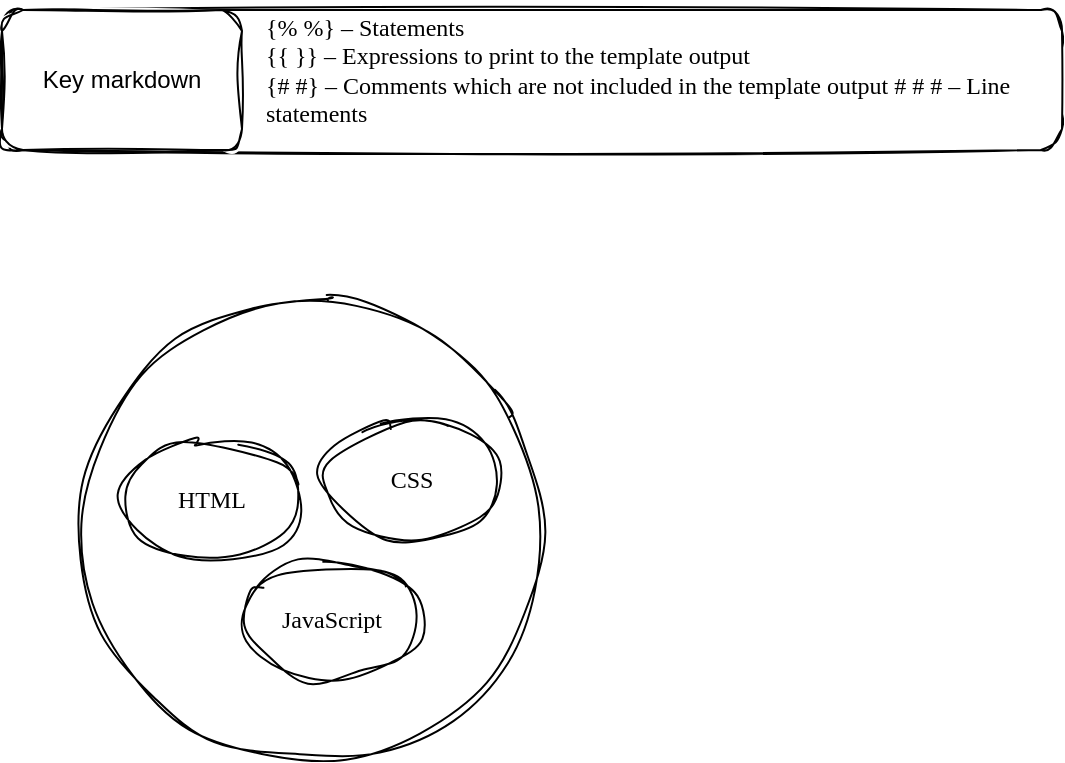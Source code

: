 <mxfile version="24.8.4">
  <diagram name="Page-1" id="gXF7XaJDTd1Gr4BIR_Dp">
    <mxGraphModel dx="683" dy="371" grid="1" gridSize="10" guides="1" tooltips="1" connect="1" arrows="1" fold="1" page="1" pageScale="1" pageWidth="850" pageHeight="1100" math="0" shadow="0">
      <root>
        <mxCell id="0" />
        <mxCell id="1" parent="0" />
        <mxCell id="3NriWbSSih8YVTjuCFYv-2" value="" style="rounded=1;whiteSpace=wrap;html=1;sketch=1;jiggle=2;curveFitting=1;strokeColor=default;align=center;verticalAlign=middle;fontFamily=Comic Sans MS;fontSize=12;fontColor=default;fillColor=default;" vertex="1" parent="1">
          <mxGeometry x="270" y="365" width="530" height="70" as="geometry" />
        </mxCell>
        <mxCell id="3NriWbSSih8YVTjuCFYv-1" value="Key markdown" style="rounded=1;whiteSpace=wrap;html=1;sketch=1;curveFitting=1;jiggle=2;" vertex="1" parent="1">
          <mxGeometry x="270" y="365" width="120" height="70" as="geometry" />
        </mxCell>
        <mxCell id="3NriWbSSih8YVTjuCFYv-4" value="{% %} – Statements&lt;br&gt;{{ }} – Expressions to print to the template output&lt;br&gt;{# #} – Comments which are not included in the template output&amp;nbsp;# # # – Line statements" style="text;whiteSpace=wrap;html=1;fontFamily=Comic Sans MS;fontSize=12;fontColor=default;" vertex="1" parent="1">
          <mxGeometry x="400" y="360" width="380" height="80" as="geometry" />
        </mxCell>
        <mxCell id="3NriWbSSih8YVTjuCFYv-13" value="" style="group" vertex="1" connectable="0" parent="1">
          <mxGeometry x="310" y="510" width="230" height="230" as="geometry" />
        </mxCell>
        <mxCell id="3NriWbSSih8YVTjuCFYv-12" value="" style="ellipse;whiteSpace=wrap;html=1;aspect=fixed;rounded=1;sketch=1;jiggle=2;curveFitting=1;strokeColor=default;align=center;verticalAlign=middle;fontFamily=Comic Sans MS;fontSize=12;fontColor=default;fillColor=default;" vertex="1" parent="3NriWbSSih8YVTjuCFYv-13">
          <mxGeometry width="230" height="230" as="geometry" />
        </mxCell>
        <mxCell id="3NriWbSSih8YVTjuCFYv-9" value="HTML" style="ellipse;whiteSpace=wrap;html=1;rounded=1;sketch=1;jiggle=2;curveFitting=1;strokeColor=default;align=center;verticalAlign=middle;fontFamily=Comic Sans MS;fontSize=12;fontColor=default;fillColor=default;" vertex="1" parent="3NriWbSSih8YVTjuCFYv-13">
          <mxGeometry x="20" y="70" width="90" height="60" as="geometry" />
        </mxCell>
        <mxCell id="3NriWbSSih8YVTjuCFYv-10" value="JavaScript" style="ellipse;whiteSpace=wrap;html=1;rounded=1;sketch=1;jiggle=2;curveFitting=1;strokeColor=default;align=center;verticalAlign=middle;fontFamily=Comic Sans MS;fontSize=12;fontColor=default;fillColor=default;" vertex="1" parent="3NriWbSSih8YVTjuCFYv-13">
          <mxGeometry x="80" y="130" width="90" height="60" as="geometry" />
        </mxCell>
        <mxCell id="3NriWbSSih8YVTjuCFYv-11" value="CSS" style="ellipse;whiteSpace=wrap;html=1;rounded=1;sketch=1;jiggle=2;curveFitting=1;strokeColor=default;align=center;verticalAlign=middle;fontFamily=Comic Sans MS;fontSize=12;fontColor=default;fillColor=default;" vertex="1" parent="3NriWbSSih8YVTjuCFYv-13">
          <mxGeometry x="120" y="60" width="90" height="60" as="geometry" />
        </mxCell>
      </root>
    </mxGraphModel>
  </diagram>
</mxfile>
